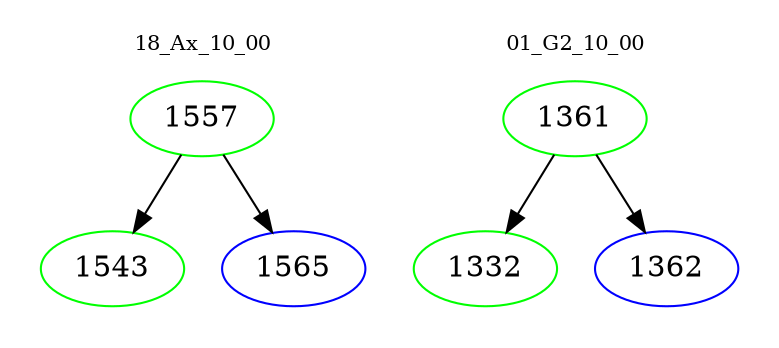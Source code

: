 digraph{
subgraph cluster_0 {
color = white
label = "18_Ax_10_00";
fontsize=10;
T0_1557 [label="1557", color="green"]
T0_1557 -> T0_1543 [color="black"]
T0_1543 [label="1543", color="green"]
T0_1557 -> T0_1565 [color="black"]
T0_1565 [label="1565", color="blue"]
}
subgraph cluster_1 {
color = white
label = "01_G2_10_00";
fontsize=10;
T1_1361 [label="1361", color="green"]
T1_1361 -> T1_1332 [color="black"]
T1_1332 [label="1332", color="green"]
T1_1361 -> T1_1362 [color="black"]
T1_1362 [label="1362", color="blue"]
}
}
